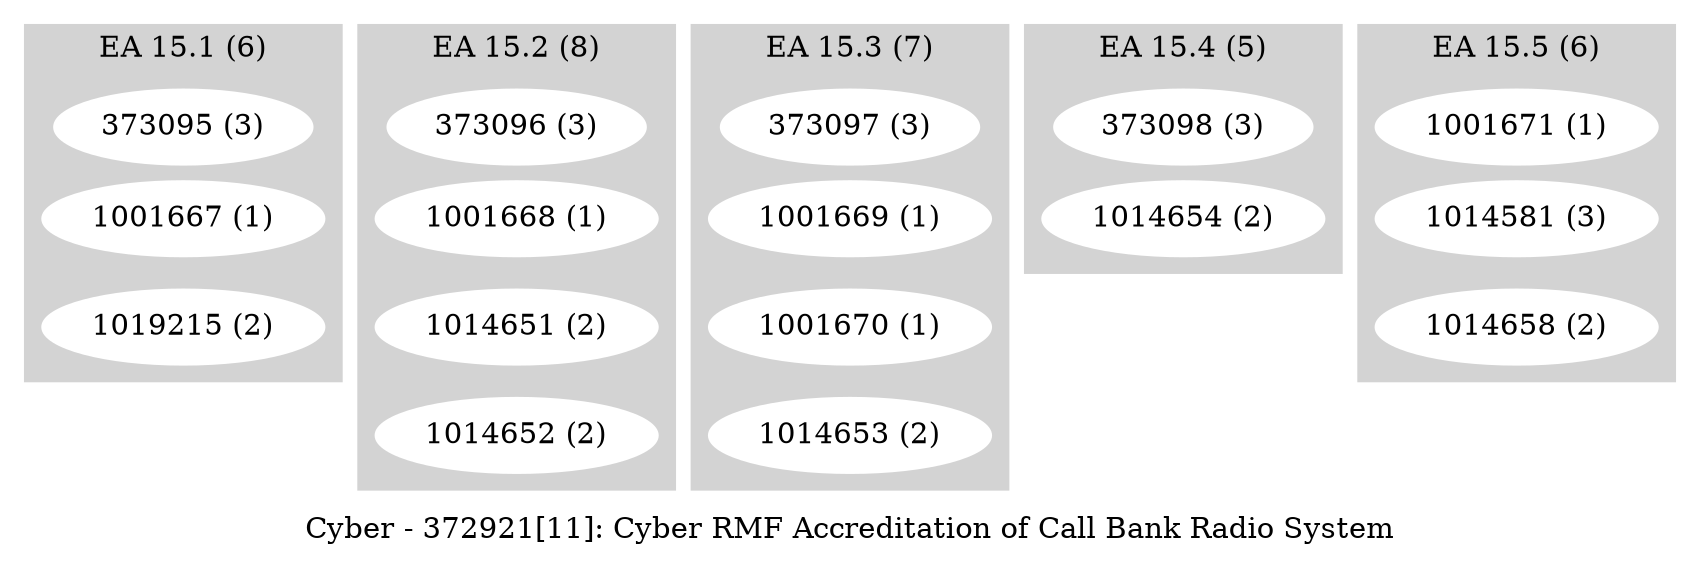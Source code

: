 digraph G {
    label = "Cyber - 372921[11]: Cyber RMF Accreditation of Call Bank Radio System";
    ranksep = .1
    subgraph cluster_1 {
        style=filled;
        color=lightgrey;
        node [style=filled,color=white];
        "373095 (3)" ->       
        "1001667 (1)" ->       
        "1019215 (2)"
        [style=invis];
        label = "EA 15.1 (6)";
    }
    subgraph cluster_2 {
        style=filled;
        color=lightgrey;
        node [style=filled,color=white];
        "373096 (3)" ->       
        "1001668 (1)" ->       
        "1014651 (2)" ->       
        "1014652 (2)"
        [style=invis];
        label = "EA 15.2 (8)";
    }
    subgraph cluster_3 {
        style=filled;
        color=lightgrey;
        node [style=filled,color=white];
        "373097 (3)" ->       
        "1001669 (1)" ->       
        "1001670 (1)" ->       
        "1014653 (2)"
        [style=invis];
        label = "EA 15.3 (7)";
    }
    subgraph cluster_4 {
        style=filled;
        color=lightgrey;
        node [style=filled,color=white];
        "373098 (3)" ->       
        "1014654 (2)"
        [style=invis];
        label = "EA 15.4 (5)";
    }
    subgraph cluster_5 {
        style=filled;
        color=lightgrey;
        node [style=filled,color=white];
        "1001671 (1)" ->       
        "1014581 (3)" ->       
        "1014658 (2)"
        [style=invis];
        label = "EA 15.5 (6)";
    }
}
